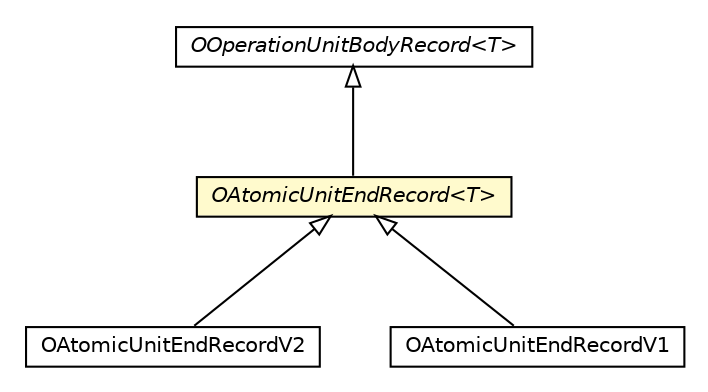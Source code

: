 #!/usr/local/bin/dot
#
# Class diagram 
# Generated by UMLGraph version R5_6-24-gf6e263 (http://www.umlgraph.org/)
#

digraph G {
	edge [fontname="Helvetica",fontsize=10,labelfontname="Helvetica",labelfontsize=10];
	node [fontname="Helvetica",fontsize=10,shape=plaintext];
	nodesep=0.25;
	ranksep=0.5;
	// com.orientechnologies.orient.core.storage.impl.local.paginated.wal.OAtomicUnitEndRecordV2
	c1354478 [label=<<table title="com.orientechnologies.orient.core.storage.impl.local.paginated.wal.OAtomicUnitEndRecordV2" border="0" cellborder="1" cellspacing="0" cellpadding="2" port="p" href="./OAtomicUnitEndRecordV2.html">
		<tr><td><table border="0" cellspacing="0" cellpadding="1">
<tr><td align="center" balign="center"> OAtomicUnitEndRecordV2 </td></tr>
		</table></td></tr>
		</table>>, URL="./OAtomicUnitEndRecordV2.html", fontname="Helvetica", fontcolor="black", fontsize=10.0];
	// com.orientechnologies.orient.core.storage.impl.local.paginated.wal.OAtomicUnitEndRecord<T>
	c1354483 [label=<<table title="com.orientechnologies.orient.core.storage.impl.local.paginated.wal.OAtomicUnitEndRecord" border="0" cellborder="1" cellspacing="0" cellpadding="2" port="p" bgcolor="lemonChiffon" href="./OAtomicUnitEndRecord.html">
		<tr><td><table border="0" cellspacing="0" cellpadding="1">
<tr><td align="center" balign="center"><font face="Helvetica-Oblique"> OAtomicUnitEndRecord&lt;T&gt; </font></td></tr>
		</table></td></tr>
		</table>>, URL="./OAtomicUnitEndRecord.html", fontname="Helvetica", fontcolor="black", fontsize=10.0];
	// com.orientechnologies.orient.core.storage.impl.local.paginated.wal.OOperationUnitBodyRecord<T>
	c1354493 [label=<<table title="com.orientechnologies.orient.core.storage.impl.local.paginated.wal.OOperationUnitBodyRecord" border="0" cellborder="1" cellspacing="0" cellpadding="2" port="p" href="./OOperationUnitBodyRecord.html">
		<tr><td><table border="0" cellspacing="0" cellpadding="1">
<tr><td align="center" balign="center"><font face="Helvetica-Oblique"> OOperationUnitBodyRecord&lt;T&gt; </font></td></tr>
		</table></td></tr>
		</table>>, URL="./OOperationUnitBodyRecord.html", fontname="Helvetica", fontcolor="black", fontsize=10.0];
	// com.orientechnologies.orient.core.storage.impl.local.paginated.wal.OAtomicUnitEndRecordV1
	c1354501 [label=<<table title="com.orientechnologies.orient.core.storage.impl.local.paginated.wal.OAtomicUnitEndRecordV1" border="0" cellborder="1" cellspacing="0" cellpadding="2" port="p" href="./OAtomicUnitEndRecordV1.html">
		<tr><td><table border="0" cellspacing="0" cellpadding="1">
<tr><td align="center" balign="center"> OAtomicUnitEndRecordV1 </td></tr>
		</table></td></tr>
		</table>>, URL="./OAtomicUnitEndRecordV1.html", fontname="Helvetica", fontcolor="black", fontsize=10.0];
	//com.orientechnologies.orient.core.storage.impl.local.paginated.wal.OAtomicUnitEndRecordV2 extends com.orientechnologies.orient.core.storage.impl.local.paginated.wal.OAtomicUnitEndRecord<java.lang.Long>
	c1354483:p -> c1354478:p [dir=back,arrowtail=empty];
	//com.orientechnologies.orient.core.storage.impl.local.paginated.wal.OAtomicUnitEndRecord<T> extends com.orientechnologies.orient.core.storage.impl.local.paginated.wal.OOperationUnitBodyRecord<T>
	c1354493:p -> c1354483:p [dir=back,arrowtail=empty];
	//com.orientechnologies.orient.core.storage.impl.local.paginated.wal.OAtomicUnitEndRecordV1 extends com.orientechnologies.orient.core.storage.impl.local.paginated.wal.OAtomicUnitEndRecord<com.orientechnologies.orient.core.storage.impl.local.paginated.wal.OOperationUnitId>
	c1354483:p -> c1354501:p [dir=back,arrowtail=empty];
}

